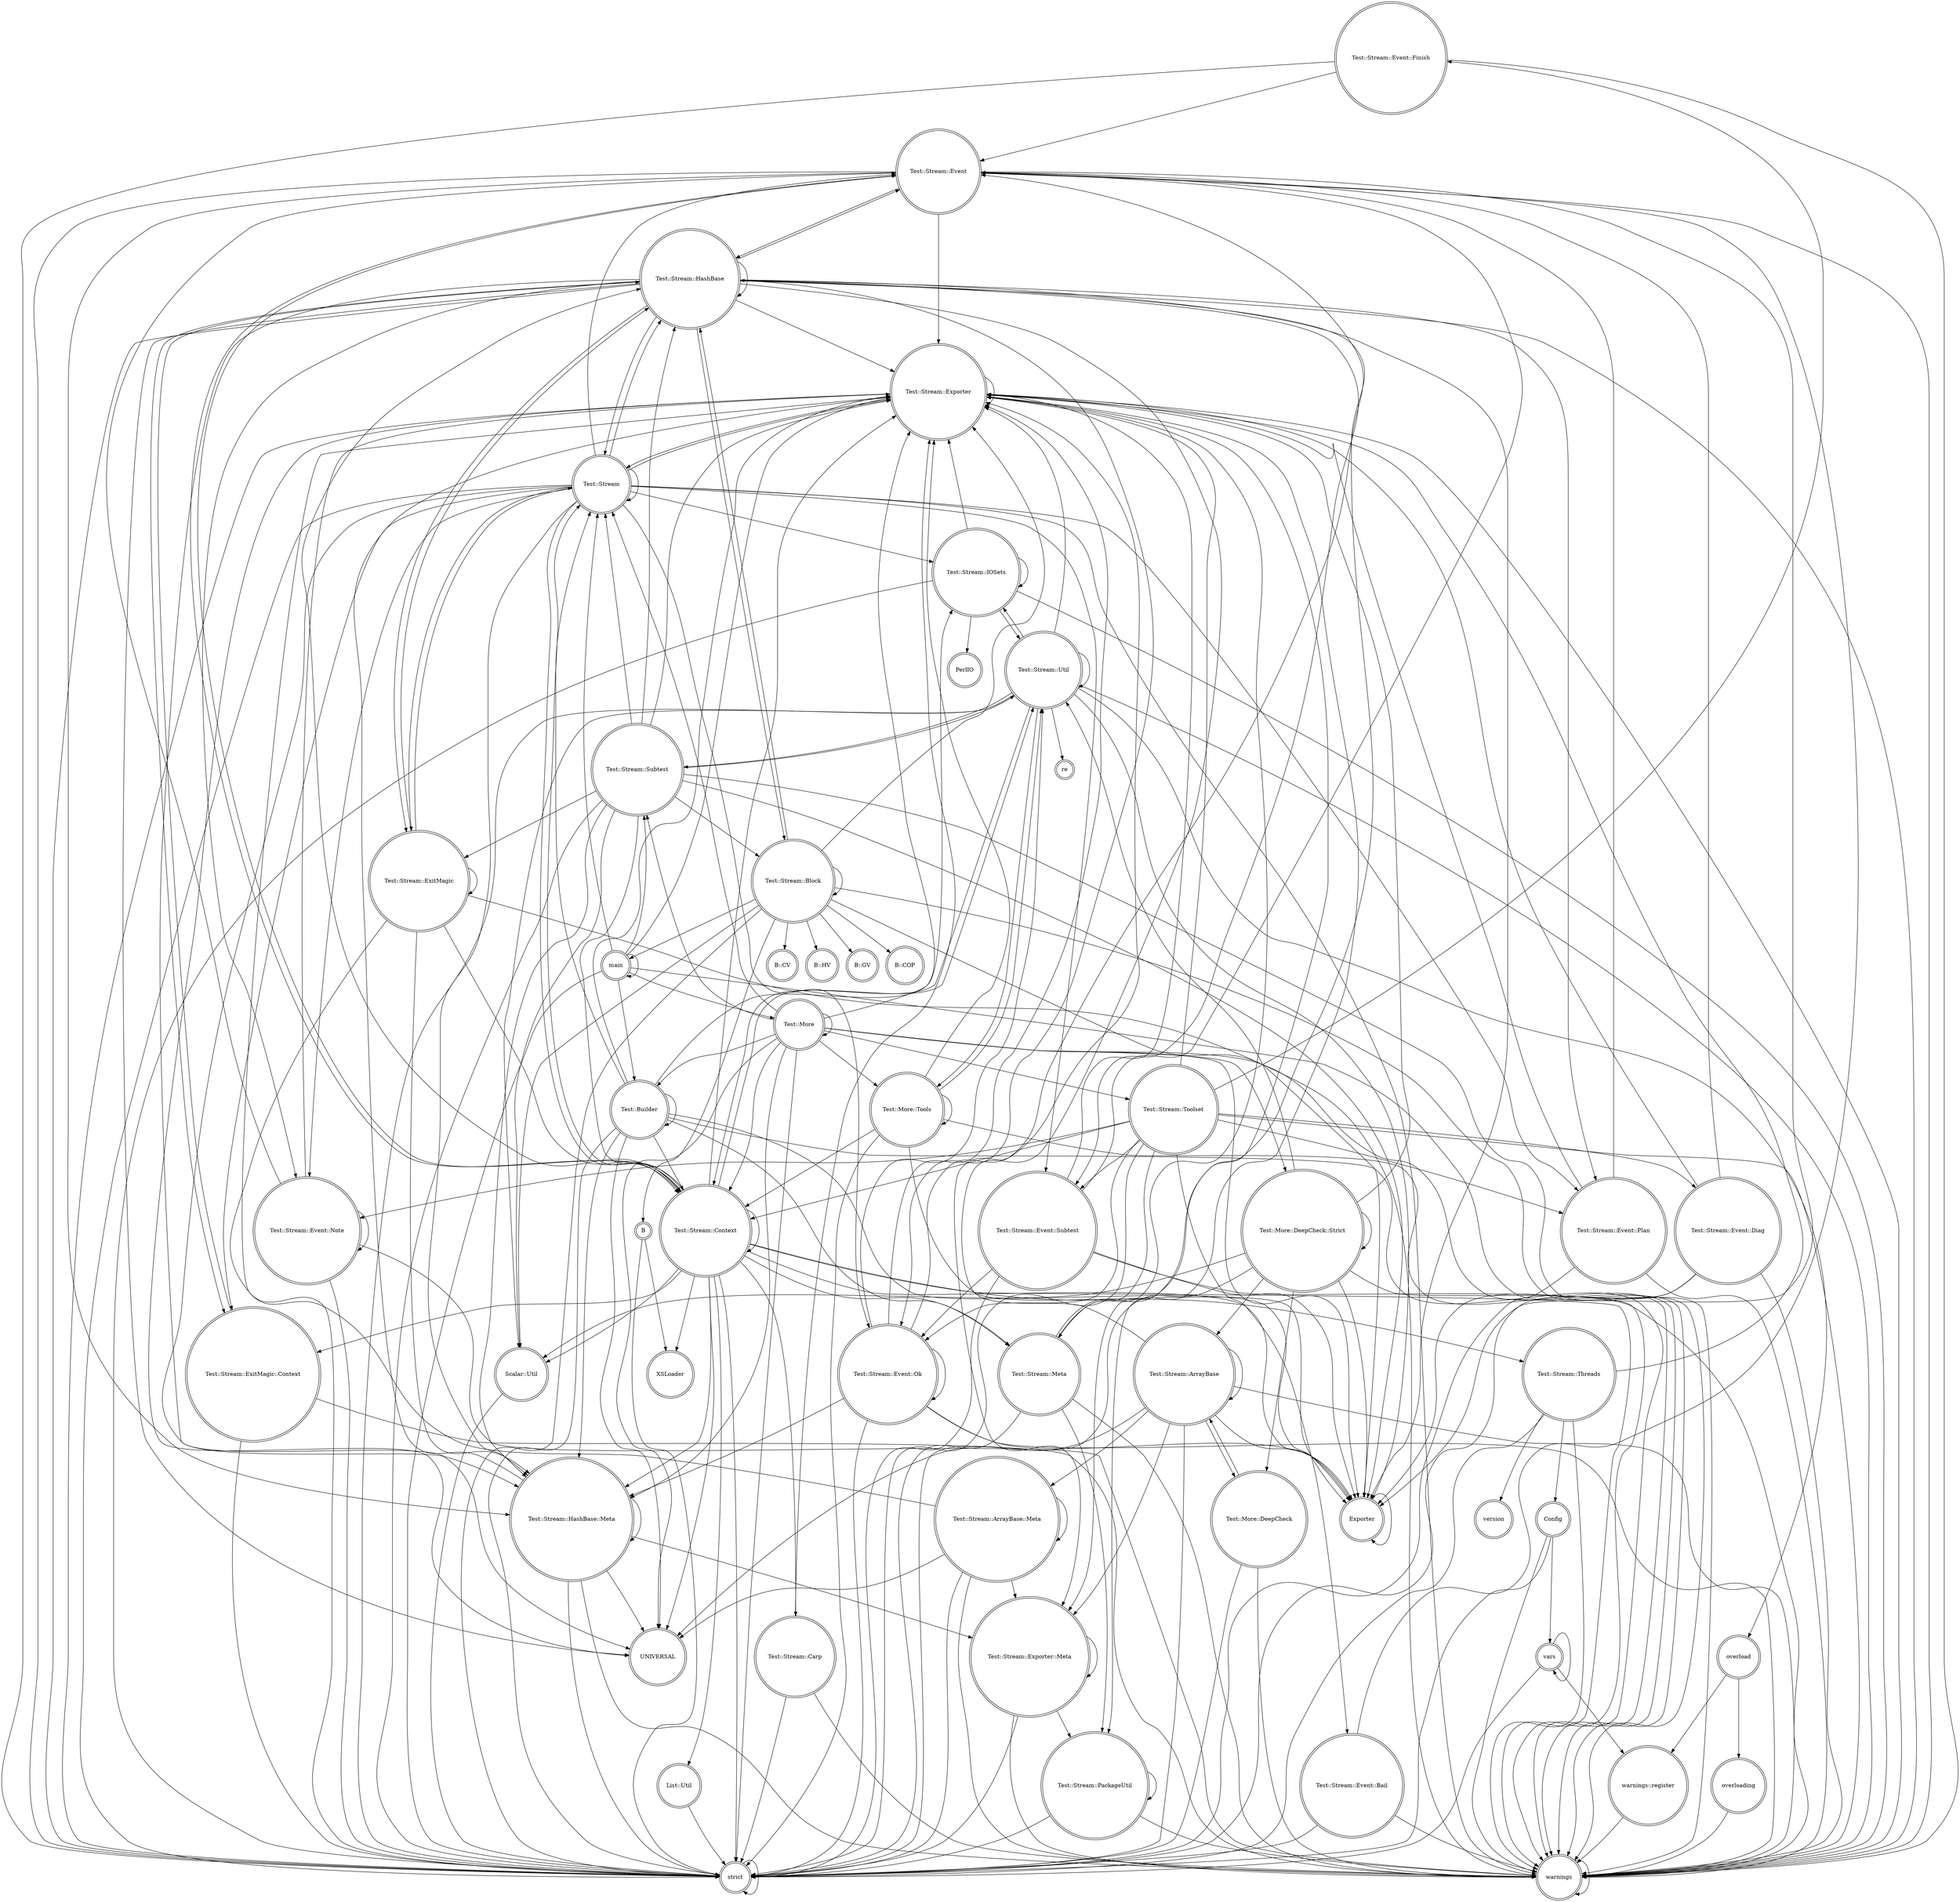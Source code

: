 digraph {
graph [overlap=false]
node [shape=doublecircle];
"Test::Stream::Event::Finish" -> "Test::Stream::Event";
"Test::Stream::Meta" -> "Test::Stream::HashBase";
"Test::Stream::Event" -> "Test::Stream::Exporter";
"Test::Stream::Context" -> "Test::Stream::Event";
"Test::Stream::Event::Bail" -> "Test::Stream::Event";
"Test::Stream::Context" -> "UNIVERSAL";
"Test::Stream::Carp" -> "Test::Stream::Exporter";
"Test::Stream::HashBase" -> "Test::Stream::HashBase";
"Test::Stream::Event::Finish" -> "warnings";
"Test::Stream::Event::Subtest" -> "Test::Stream::Event::Ok";
"Test::Stream::Subtest" -> "Scalar::Util";
"Test::Stream::Meta" -> "strict";
"Test::More::DeepCheck::Strict" -> "Exporter";
"Test::Stream::Util" -> "Exporter";
"main" -> "Test::Stream::Exporter";
"Test::Builder" -> "Test::Stream";
"Test::Stream" -> "strict";
"Test::Stream" -> "Test::Stream::ExitMagic::Context";
"Test::Stream::Event::Note" -> "strict";
"Test::More::Tools" -> "Test::More::Tools";
"Test::More::DeepCheck::Strict" -> "warnings";
"Test::Stream::ExitMagic" -> "Test::Stream::Context";
"Test::Stream::Context" -> "Test::Stream::Context";
"Test::Stream::Context" -> "Test::Stream::Exporter";
"Test::Builder" -> "Test::Stream::HashBase::Meta";
"Test::Stream::Context" -> "Test::Stream::Threads";
"Test::More" -> "Test::Stream::Subtest";
"Test::Stream" -> "Test::Stream::ExitMagic";
"Test::Stream::Event::Subtest" -> "Test::Stream::Event";
"Test::Stream::Util" -> "Test::More::Tools";
"Test::More" -> "Test::Stream::Toolset";
"Config" -> "warnings";
"Test::Stream::HashBase::Meta" -> "warnings";
"Test::More::DeepCheck" -> "Test::Stream::ArrayBase";
"vars" -> "warnings::register";
"B" -> "strict";
"Test::Stream::Event::Subtest" -> "Test::Stream::Exporter";
"Test::More::DeepCheck::Strict" -> "Test::Stream::Util";
"Test::Stream::Context" -> "Test::Stream";
"Test::Stream::Event::Diag" -> "Exporter";
"Test::More::DeepCheck::Strict" -> "Test::Stream::Exporter";
"Test::Stream::Event::Ok" -> "Test::Stream::Event";
"Test::Stream::ArrayBase" -> "strict";
"Test::Stream::Util" -> "Test::Stream::Subtest";
"Test::Stream::Exporter" -> "UNIVERSAL";
"Test::Stream::Block" -> "B::CV";
"Test::More" -> "warnings";
"Test::More::DeepCheck" -> "warnings";
"Test::Stream::Event" -> "Test::Stream::Context";
"Test::Stream::Event::Plan" -> "Test::Stream::Exporter";
"Test::Stream::HashBase" -> "Test::Stream::Event::Ok";
"Test::Stream::Event::Ok" -> "Exporter";
"Test::Stream" -> "Test::Stream::Event::Ok";
"Test::Stream::Subtest" -> "Test::Stream";
"Test::Stream" -> "Test::Stream::Event::Plan";
"Test::Builder" -> "Test::Stream::Exporter";
"Test::Stream::HashBase" -> "Exporter";
"Test::Stream::Context" -> "List::Util";
"Test::Stream::PackageUtil" -> "warnings";
"Test::Stream::Event" -> "Test::Stream::HashBase";
"Test::More::Tools" -> "Test::Stream::Util";
"Test::Stream::Util" -> "Test::Stream::Context";
"Test::Stream::HashBase::Meta" -> "Test::Stream::Exporter::Meta";
"Test::Stream::PackageUtil" -> "strict";
"Test::Stream::IOSets" -> "warnings";
"Exporter" -> "Exporter";
"Test::Stream::Context" -> "XSLoader";
"Test::Stream::Event::Diag" -> "strict";
"Test::Stream::Subtest" -> "Exporter";
"vars" -> "strict";
"Test::Stream::Toolset" -> "strict";
"Test::Stream::HashBase" -> "Test::Stream::Event";
"Test::Stream::HashBase" -> "Test::Stream::Exporter::Meta";
"main" -> "main";
"Test::More" -> "Test::More::DeepCheck::Strict";
"Test::Stream::Subtest" -> "strict";
"Test::Stream::Context" -> "Test::Stream::HashBase";
"Test::More::Tools" -> "strict";
"Test::Stream::ExitMagic::Context" -> "Test::Stream::HashBase";
"Test::More::DeepCheck::Strict" -> "Scalar::Util";
"vars" -> "vars";
"Test::Stream::Context" -> "Test::Stream::Meta";
"Test::Stream::Subtest" -> "Test::Stream::HashBase::Meta";
"Test::Builder" -> "Test::Stream::Meta";
"Test::More::Tools" -> "Test::Stream::Exporter";
"Test::Stream::Threads" -> "Test::Stream::Exporter";
"Test::Stream::ExitMagic" -> "Test::Stream::HashBase::Meta";
"Scalar::Util" -> "strict";
"Test::Stream::HashBase" -> "Test::Stream::Event::Plan";
"Test::Stream::Util" -> "Scalar::Util";
"Test::Stream::ArrayBase::Meta" -> "Test::Stream::Exporter";
"Test::Stream::IOSets" -> "strict";
"Test::Stream" -> "UNIVERSAL";
"Test::Stream::HashBase" -> "Test::Stream::Block";
"Test::Stream::Toolset" -> "Test::Stream::Event::Ok";
"main" -> "warnings";
"Test::Stream::Carp" -> "warnings";
"Test::Stream::IOSets" -> "Test::Stream::IOSets";
"Test::Stream::Util" -> "overload";
"Test::Builder" -> "strict";
"Test::Stream::Threads" -> "strict";
"Test::Stream::Block" -> "B::HV";
"Test::Stream::Exporter::Meta" -> "Test::Stream::PackageUtil";
"Test::Stream::Util" -> "Test::Stream::Exporter";
"Test::Stream::ArrayBase::Meta" -> "Test::Stream::ArrayBase::Meta";
"Test::Stream::ArrayBase::Meta" -> "Test::Stream::Exporter::Meta";
"Test::Stream" -> "Test::Stream::Event::Subtest";
"Test::Stream::Exporter" -> "warnings";
"Test::Stream::Block" -> "strict";
"Test::Stream::Toolset" -> "warnings";
"Test::Stream::Event::Note" -> "warnings";
"Test::Stream" -> "Test::Stream::Context";
"Test::Stream::Event::Ok" -> "Test::Stream::Event::Ok";
"Test::Stream::HashBase" -> "strict";
"main" -> "strict";
"Test::Stream::Subtest" -> "Test::Stream::Util";
"Test::Stream::ExitMagic" -> "Test::Stream::ExitMagic";
"Test::Stream::Event" -> "Test::Stream::HashBase::Meta";
"Config" -> "strict";
"Test::More" -> "Test::Stream::HashBase::Meta";
"Test::Stream::ExitMagic::Context" -> "warnings";
"Test::More::DeepCheck::Strict" -> "Test::Stream::ArrayBase";
"Test::Stream::ArrayBase" -> "warnings";
"Test::Stream::Util" -> "strict";
"Test::More::DeepCheck::Strict" -> "Test::More::DeepCheck";
"Test::Stream::Exporter" -> "Test::Stream";
"Test::Stream::Event" -> "strict";
"Test::Stream::Context" -> "Test::Stream::HashBase::Meta";
"Test::More" -> "Test::Stream::Context";
"Test::Stream::ArrayBase" -> "Test::Stream::ArrayBase";
"Test::Stream" -> "Test::Stream::HashBase";
"Test::Stream::Subtest" -> "Test::Stream::Context";
"Test::Stream::Event::Diag" -> "Test::Stream::Event";
"Test::Stream::Block" -> "Exporter";
"Test::More::DeepCheck::Strict" -> "strict";
"Test::More" -> "strict";
"main" -> "Test::More";
"Test::Stream::Event::Bail" -> "warnings";
"Test::Stream::Util" -> "re";
"Test::Stream::Threads" -> "version";
"Test::Builder" -> "Test::Stream::Context";
"Test::Stream::HashBase" -> "UNIVERSAL";
"Test::Stream::Util" -> "Test::Stream::IOSets";
"Test::Stream::IOSets" -> "Test::Stream::Util";
"Test::Stream::HashBase::Meta" -> "Test::Stream::HashBase::Meta";
"Test::Stream::Block" -> "Scalar::Util";
"Test::Stream::ExitMagic" -> "Test::Stream";
"Test::Stream::Event::Subtest" -> "warnings";
"Test::Stream::Exporter::Meta" -> "warnings";
"Test::Stream::IOSets" -> "PerlIO";
"Test::Builder" -> "Test::Builder";
"Test::Stream::Event::Note" -> "Test::Stream::Exporter";
"Test::Stream::HashBase" -> "Test::Stream::HashBase::Meta";
"Test::Stream::Block" -> "B::GV";
"Test::Stream::Context" -> "Scalar::Util";
"Test::More::DeepCheck" -> "strict";
"Test::Stream::Exporter" -> "strict";
"warnings" -> "warnings";
"Test::Stream::Block" -> "Test::Stream::Exporter";
"Test::Stream::Event::Ok" -> "Test::Stream::Util";
"Test::Stream::ArrayBase" -> "UNIVERSAL";
"Test::Stream::Meta" -> "warnings";
"Test::Stream::Event::Note" -> "Test::Stream::Event::Note";
"Test::Stream::Event::Ok" -> "warnings";
"Test::Stream::Toolset" -> "Test::Stream::Event::Finish";
"Test::Stream::HashBase" -> "Test::Stream::ExitMagic::Context";
"Test::Stream::Subtest" -> "Test::Stream::Exporter";
"Test::Stream" -> "warnings";
"Test::Stream::ExitMagic" -> "strict";
"Test::Stream::Event::Plan" -> "Test::Stream::Event";
"Config" -> "vars";
"Test::Stream::Block" -> "B";
"Test::Stream::HashBase" -> "Test::Stream";
"Test::Stream::Context" -> "Test::Stream::ExitMagic::Context";
"Test::Stream::IOSets" -> "Test::Stream::Exporter";
"Test::Stream::Event" -> "Exporter";
"Test::More::DeepCheck::Strict" -> "Test::More::DeepCheck::Strict";
"Test::More" -> "Test::More";
"Test::More" -> "Test::Builder";
"Test::Stream::Event::Finish" -> "strict";
"Test::Stream::Threads" -> "warnings";
"Test::More::Tools" -> "Test::Stream::Context";
"Test::Stream::Subtest" -> "Test::Stream::ExitMagic";
"Test::Stream::Block" -> "Test::Stream::HashBase";
"Test::Builder" -> "warnings";
"Test::Stream::Event::Plan" -> "strict";
"Test::Stream::Context" -> "strict";
"Test::Stream::Toolset" -> "Test::Stream::Event::Note";
"Test::Stream::Context" -> "warnings";
"Test::Stream::Threads" -> "Config";
"Test::Stream::ArrayBase" -> "Test::Stream::Exporter::Meta";
"Test::Stream::Util" -> "Test::Stream::Util";
"Test::Stream::Subtest" -> "warnings";
"Test::Stream::HashBase" -> "Test::Stream::Exporter";
"Test::Stream::Exporter" -> "Test::Stream::Exporter";
"strict" -> "strict";
"Test::Stream::ExitMagic::Context" -> "strict";
"overload" -> "warnings::register";
"Test::Stream::Context" -> "Test::Stream::Util";
"Test::Stream" -> "Test::Stream";
"Test::Stream::Carp" -> "strict";
"Test::More" -> "Exporter";
"Test::Builder" -> "Exporter";
"Test::Stream::Event::Subtest" -> "Exporter";
"Test::Stream::PackageUtil" -> "Test::Stream::PackageUtil";
"Test::More" -> "Test::Stream::Exporter";
"Test::Stream" -> "Test::Stream::Event";
"Test::More" -> "UNIVERSAL";
"Test::Stream::Meta" -> "Test::Stream::Exporter";
"Test::More::Tools" -> "warnings";
"main" -> "Test::Builder";
"Test::Stream::Toolset" -> "Test::Stream::Event::Subtest";
"Test::More" -> "Test::More::Tools";
"Test::Builder" -> "Test::Stream::IOSets";
"Test::Stream::Event::Ok" -> "Test::Stream::HashBase::Meta";
"Test::Stream::Exporter::Meta" -> "strict";
"Test::Stream::ArrayBase::Meta" -> "UNIVERSAL";
"Test::Stream::Event" -> "warnings";
"Test::Stream" -> "Test::Stream::IOSets";
"Test::Stream::ArrayBase::Meta" -> "warnings";
"Test::Stream::ArrayBase" -> "Test::Stream::Exporter";
"List::Util" -> "strict";
"Test::Stream::Block" -> "B::COP";
"Test::Stream::Toolset" -> "Test::Stream::Event::Bail";
"Test::Stream::HashBase" -> "Test::Stream::Event::Subtest";
"B" -> "XSLoader";
"main" -> "Test::Stream::Subtest";
"Test::Stream::Event::Note" -> "Test::Stream::Event";
"Test::Stream::Toolset" -> "Test::Stream::Exporter";
"Test::Stream::Toolset" -> "Test::Stream::Meta";
"Test::Stream::Event::Subtest" -> "strict";
"Test::Stream::Util" -> "warnings";
"Test::Stream::Meta" -> "Test::Stream::PackageUtil";
"Test::Stream::HashBase" -> "Test::Stream::ExitMagic";
"Test::Builder" -> "UNIVERSAL";
"Test::Stream::Event::Plan" -> "warnings";
"warnings::register" -> "warnings";
"main" -> "Test::Stream";
"Test::More::Tools" -> "Exporter";
"Test::Stream::ExitMagic" -> "Test::Stream::HashBase";
"Test::Stream::ArrayBase" -> "Test::Stream::ArrayBase::Meta";
"Test::Stream::HashBase" -> "warnings";
"Test::Stream::ArrayBase" -> "Test::More::DeepCheck";
"Test::Stream::Exporter" -> "Test::Stream::PackageUtil";
"Test::Stream::Event::Ok" -> "Test::Stream::Exporter";
"Test::Stream::ArrayBase::Meta" -> "strict";
"Test::Stream::Event::Diag" -> "warnings";
"Test::Stream::Toolset" -> "Test::Stream::Event::Plan";
"overload" -> "overloading";
"Test::Stream::Block" -> "main";
"Test::Stream::HashBase" -> "Test::Stream::Event::Note";
"Test::Stream::Subtest" -> "Test::Stream::HashBase";
"Test::Stream::Context" -> "Test::Stream::Carp";
"Test::Stream" -> "Test::Stream::Event::Note";
"Test::Stream::HashBase::Meta" -> "strict";
"Test::Stream::Toolset" -> "Test::Stream::Context";
"Test::Stream::ExitMagic" -> "warnings";
"Test::Stream::HashBase::Meta" -> "UNIVERSAL";
"Test::Stream::Context" -> "Exporter";
"Test::Stream::Block" -> "warnings";
"Test::Stream::Event::Ok" -> "strict";
"Test::Stream::Toolset" -> "Test::Stream::Event::Diag";
"Test::Stream" -> "Test::Stream::Exporter";
"Test::Stream::ArrayBase" -> "Exporter";
"Test::More" -> "Test::Stream";
"Test::Stream::Subtest" -> "Test::Stream::Block";
"Test::Stream::Event::Diag" -> "Test::Stream::Exporter";
"Test::Stream" -> "Test::Stream::HashBase::Meta";
"Test::Stream::Exporter::Meta" -> "Test::Stream::Exporter::Meta";
"Test::Stream::HashBase::Meta" -> "Test::Stream::Exporter";
"Test::Stream::Block" -> "Test::Stream::Block";
"Test::Stream::Event::Bail" -> "strict";
"Test::Stream::Exporter" -> "Test::Stream::Exporter::Meta";
"overloading" -> "warnings";
}
